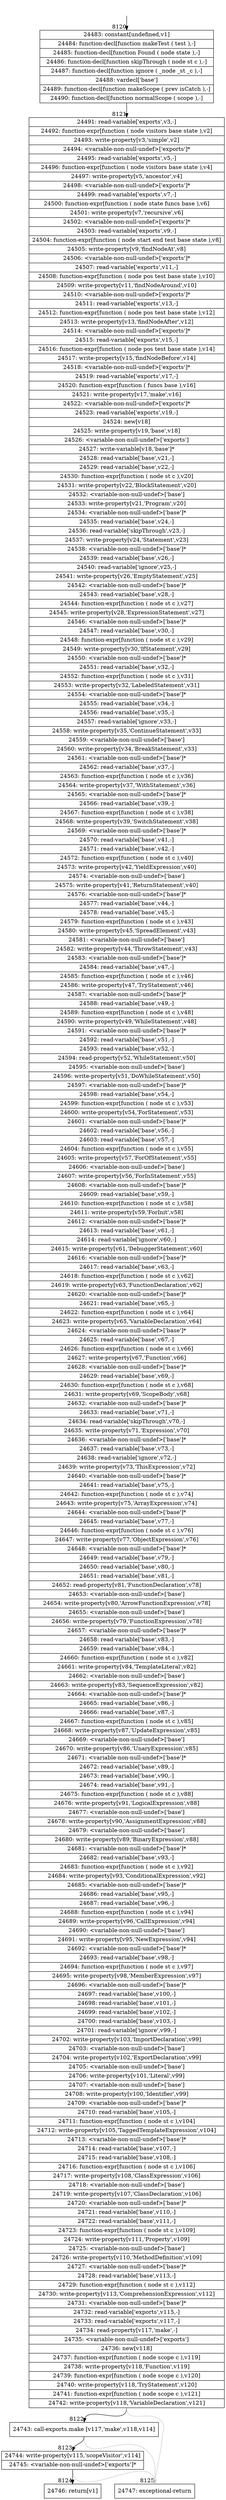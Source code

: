 digraph {
rankdir="TD"
BB_entry401[shape=none,label=""];
BB_entry401 -> BB8120 [tailport=s, headport=n, headlabel="    8120"]
BB8120 [shape=record label="{24483: constant[undefined,v1]|24484: function-decl[function makeTest ( test ),-]|24485: function-decl[function Found ( node state ),-]|24486: function-decl[function skipThrough ( node st c ),-]|24487: function-decl[function ignore ( _node _st _c ),-]|24488: vardecl['base']|24489: function-decl[function makeScope ( prev isCatch ),-]|24490: function-decl[function normalScope ( scope ),-]}" ] 
BB8120 -> BB8121 [tailport=s, headport=n, headlabel="      8121"]
BB8121 [shape=record label="{24491: read-variable['exports',v3,-]|24492: function-expr[function ( node visitors base state ),v2]|24493: write-property[v3,'simple',v2]|24494: \<variable-non-null-undef\>['exports']*|24495: read-variable['exports',v5,-]|24496: function-expr[function ( node visitors base state ),v4]|24497: write-property[v5,'ancestor',v4]|24498: \<variable-non-null-undef\>['exports']*|24499: read-variable['exports',v7,-]|24500: function-expr[function ( node state funcs base ),v6]|24501: write-property[v7,'recursive',v6]|24502: \<variable-non-null-undef\>['exports']*|24503: read-variable['exports',v9,-]|24504: function-expr[function ( node start end test base state ),v8]|24505: write-property[v9,'findNodeAt',v8]|24506: \<variable-non-null-undef\>['exports']*|24507: read-variable['exports',v11,-]|24508: function-expr[function ( node pos test base state ),v10]|24509: write-property[v11,'findNodeAround',v10]|24510: \<variable-non-null-undef\>['exports']*|24511: read-variable['exports',v13,-]|24512: function-expr[function ( node pos test base state ),v12]|24513: write-property[v13,'findNodeAfter',v12]|24514: \<variable-non-null-undef\>['exports']*|24515: read-variable['exports',v15,-]|24516: function-expr[function ( node pos test base state ),v14]|24517: write-property[v15,'findNodeBefore',v14]|24518: \<variable-non-null-undef\>['exports']*|24519: read-variable['exports',v17,-]|24520: function-expr[function ( funcs base ),v16]|24521: write-property[v17,'make',v16]|24522: \<variable-non-null-undef\>['exports']*|24523: read-variable['exports',v19,-]|24524: new[v18]|24525: write-property[v19,'base',v18]|24526: \<variable-non-null-undef\>['exports']|24527: write-variable[v18,'base']*|24528: read-variable['base',v21,-]|24529: read-variable['base',v22,-]|24530: function-expr[function ( node st c ),v20]|24531: write-property[v22,'BlockStatement',v20]|24532: \<variable-non-null-undef\>['base']|24533: write-property[v21,'Program',v20]|24534: \<variable-non-null-undef\>['base']*|24535: read-variable['base',v24,-]|24536: read-variable['skipThrough',v23,-]|24537: write-property[v24,'Statement',v23]|24538: \<variable-non-null-undef\>['base']*|24539: read-variable['base',v26,-]|24540: read-variable['ignore',v25,-]|24541: write-property[v26,'EmptyStatement',v25]|24542: \<variable-non-null-undef\>['base']*|24543: read-variable['base',v28,-]|24544: function-expr[function ( node st c ),v27]|24545: write-property[v28,'ExpressionStatement',v27]|24546: \<variable-non-null-undef\>['base']*|24547: read-variable['base',v30,-]|24548: function-expr[function ( node st c ),v29]|24549: write-property[v30,'IfStatement',v29]|24550: \<variable-non-null-undef\>['base']*|24551: read-variable['base',v32,-]|24552: function-expr[function ( node st c ),v31]|24553: write-property[v32,'LabeledStatement',v31]|24554: \<variable-non-null-undef\>['base']*|24555: read-variable['base',v34,-]|24556: read-variable['base',v35,-]|24557: read-variable['ignore',v33,-]|24558: write-property[v35,'ContinueStatement',v33]|24559: \<variable-non-null-undef\>['base']|24560: write-property[v34,'BreakStatement',v33]|24561: \<variable-non-null-undef\>['base']*|24562: read-variable['base',v37,-]|24563: function-expr[function ( node st c ),v36]|24564: write-property[v37,'WithStatement',v36]|24565: \<variable-non-null-undef\>['base']*|24566: read-variable['base',v39,-]|24567: function-expr[function ( node st c ),v38]|24568: write-property[v39,'SwitchStatement',v38]|24569: \<variable-non-null-undef\>['base']*|24570: read-variable['base',v41,-]|24571: read-variable['base',v42,-]|24572: function-expr[function ( node st c ),v40]|24573: write-property[v42,'YieldExpression',v40]|24574: \<variable-non-null-undef\>['base']|24575: write-property[v41,'ReturnStatement',v40]|24576: \<variable-non-null-undef\>['base']*|24577: read-variable['base',v44,-]|24578: read-variable['base',v45,-]|24579: function-expr[function ( node st c ),v43]|24580: write-property[v45,'SpreadElement',v43]|24581: \<variable-non-null-undef\>['base']|24582: write-property[v44,'ThrowStatement',v43]|24583: \<variable-non-null-undef\>['base']*|24584: read-variable['base',v47,-]|24585: function-expr[function ( node st c ),v46]|24586: write-property[v47,'TryStatement',v46]|24587: \<variable-non-null-undef\>['base']*|24588: read-variable['base',v49,-]|24589: function-expr[function ( node st c ),v48]|24590: write-property[v49,'WhileStatement',v48]|24591: \<variable-non-null-undef\>['base']*|24592: read-variable['base',v51,-]|24593: read-variable['base',v52,-]|24594: read-property[v52,'WhileStatement',v50]|24595: \<variable-non-null-undef\>['base']|24596: write-property[v51,'DoWhileStatement',v50]|24597: \<variable-non-null-undef\>['base']*|24598: read-variable['base',v54,-]|24599: function-expr[function ( node st c ),v53]|24600: write-property[v54,'ForStatement',v53]|24601: \<variable-non-null-undef\>['base']*|24602: read-variable['base',v56,-]|24603: read-variable['base',v57,-]|24604: function-expr[function ( node st c ),v55]|24605: write-property[v57,'ForOfStatement',v55]|24606: \<variable-non-null-undef\>['base']|24607: write-property[v56,'ForInStatement',v55]|24608: \<variable-non-null-undef\>['base']*|24609: read-variable['base',v59,-]|24610: function-expr[function ( node st c ),v58]|24611: write-property[v59,'ForInit',v58]|24612: \<variable-non-null-undef\>['base']*|24613: read-variable['base',v61,-]|24614: read-variable['ignore',v60,-]|24615: write-property[v61,'DebuggerStatement',v60]|24616: \<variable-non-null-undef\>['base']*|24617: read-variable['base',v63,-]|24618: function-expr[function ( node st c ),v62]|24619: write-property[v63,'FunctionDeclaration',v62]|24620: \<variable-non-null-undef\>['base']*|24621: read-variable['base',v65,-]|24622: function-expr[function ( node st c ),v64]|24623: write-property[v65,'VariableDeclaration',v64]|24624: \<variable-non-null-undef\>['base']*|24625: read-variable['base',v67,-]|24626: function-expr[function ( node st c ),v66]|24627: write-property[v67,'Function',v66]|24628: \<variable-non-null-undef\>['base']*|24629: read-variable['base',v69,-]|24630: function-expr[function ( node st c ),v68]|24631: write-property[v69,'ScopeBody',v68]|24632: \<variable-non-null-undef\>['base']*|24633: read-variable['base',v71,-]|24634: read-variable['skipThrough',v70,-]|24635: write-property[v71,'Expression',v70]|24636: \<variable-non-null-undef\>['base']*|24637: read-variable['base',v73,-]|24638: read-variable['ignore',v72,-]|24639: write-property[v73,'ThisExpression',v72]|24640: \<variable-non-null-undef\>['base']*|24641: read-variable['base',v75,-]|24642: function-expr[function ( node st c ),v74]|24643: write-property[v75,'ArrayExpression',v74]|24644: \<variable-non-null-undef\>['base']*|24645: read-variable['base',v77,-]|24646: function-expr[function ( node st c ),v76]|24647: write-property[v77,'ObjectExpression',v76]|24648: \<variable-non-null-undef\>['base']*|24649: read-variable['base',v79,-]|24650: read-variable['base',v80,-]|24651: read-variable['base',v81,-]|24652: read-property[v81,'FunctionDeclaration',v78]|24653: \<variable-non-null-undef\>['base']|24654: write-property[v80,'ArrowFunctionExpression',v78]|24655: \<variable-non-null-undef\>['base']|24656: write-property[v79,'FunctionExpression',v78]|24657: \<variable-non-null-undef\>['base']*|24658: read-variable['base',v83,-]|24659: read-variable['base',v84,-]|24660: function-expr[function ( node st c ),v82]|24661: write-property[v84,'TemplateLiteral',v82]|24662: \<variable-non-null-undef\>['base']|24663: write-property[v83,'SequenceExpression',v82]|24664: \<variable-non-null-undef\>['base']*|24665: read-variable['base',v86,-]|24666: read-variable['base',v87,-]|24667: function-expr[function ( node st c ),v85]|24668: write-property[v87,'UpdateExpression',v85]|24669: \<variable-non-null-undef\>['base']|24670: write-property[v86,'UnaryExpression',v85]|24671: \<variable-non-null-undef\>['base']*|24672: read-variable['base',v89,-]|24673: read-variable['base',v90,-]|24674: read-variable['base',v91,-]|24675: function-expr[function ( node st c ),v88]|24676: write-property[v91,'LogicalExpression',v88]|24677: \<variable-non-null-undef\>['base']|24678: write-property[v90,'AssignmentExpression',v88]|24679: \<variable-non-null-undef\>['base']|24680: write-property[v89,'BinaryExpression',v88]|24681: \<variable-non-null-undef\>['base']*|24682: read-variable['base',v93,-]|24683: function-expr[function ( node st c ),v92]|24684: write-property[v93,'ConditionalExpression',v92]|24685: \<variable-non-null-undef\>['base']*|24686: read-variable['base',v95,-]|24687: read-variable['base',v96,-]|24688: function-expr[function ( node st c ),v94]|24689: write-property[v96,'CallExpression',v94]|24690: \<variable-non-null-undef\>['base']|24691: write-property[v95,'NewExpression',v94]|24692: \<variable-non-null-undef\>['base']*|24693: read-variable['base',v98,-]|24694: function-expr[function ( node st c ),v97]|24695: write-property[v98,'MemberExpression',v97]|24696: \<variable-non-null-undef\>['base']*|24697: read-variable['base',v100,-]|24698: read-variable['base',v101,-]|24699: read-variable['base',v102,-]|24700: read-variable['base',v103,-]|24701: read-variable['ignore',v99,-]|24702: write-property[v103,'ImportDeclaration',v99]|24703: \<variable-non-null-undef\>['base']|24704: write-property[v102,'ExportDeclaration',v99]|24705: \<variable-non-null-undef\>['base']|24706: write-property[v101,'Literal',v99]|24707: \<variable-non-null-undef\>['base']|24708: write-property[v100,'Identifier',v99]|24709: \<variable-non-null-undef\>['base']*|24710: read-variable['base',v105,-]|24711: function-expr[function ( node st c ),v104]|24712: write-property[v105,'TaggedTemplateExpression',v104]|24713: \<variable-non-null-undef\>['base']*|24714: read-variable['base',v107,-]|24715: read-variable['base',v108,-]|24716: function-expr[function ( node st c ),v106]|24717: write-property[v108,'ClassExpression',v106]|24718: \<variable-non-null-undef\>['base']|24719: write-property[v107,'ClassDeclaration',v106]|24720: \<variable-non-null-undef\>['base']*|24721: read-variable['base',v110,-]|24722: read-variable['base',v111,-]|24723: function-expr[function ( node st c ),v109]|24724: write-property[v111,'Property',v109]|24725: \<variable-non-null-undef\>['base']|24726: write-property[v110,'MethodDefinition',v109]|24727: \<variable-non-null-undef\>['base']*|24728: read-variable['base',v113,-]|24729: function-expr[function ( node st c ),v112]|24730: write-property[v113,'ComprehensionExpression',v112]|24731: \<variable-non-null-undef\>['base']*|24732: read-variable['exports',v115,-]|24733: read-variable['exports',v117,-]|24734: read-property[v117,'make',-]|24735: \<variable-non-null-undef\>['exports']|24736: new[v118]|24737: function-expr[function ( node scope c ),v119]|24738: write-property[v118,'Function',v119]|24739: function-expr[function ( node scope c ),v120]|24740: write-property[v118,'TryStatement',v120]|24741: function-expr[function ( node scope c ),v121]|24742: write-property[v118,'VariableDeclaration',v121]}" ] 
BB8121 -> BB8122 [tailport=s, headport=n, headlabel="      8122"]
BB8121 -> BB8125 [tailport=s, headport=n, color=gray, headlabel="      8125"]
BB8122 [shape=record label="{24743: call-exports.make [v117,'make',v118,v114]}" ] 
BB8122 -> BB8123 [tailport=s, headport=n, headlabel="      8123"]
BB8122 -> BB8125 [tailport=s, headport=n, color=gray]
BB8123 [shape=record label="{24744: write-property[v115,'scopeVisitor',v114]|24745: \<variable-non-null-undef\>['exports']*}" ] 
BB8123 -> BB8124 [tailport=s, headport=n, headlabel="      8124"]
BB8123 -> BB8125 [tailport=s, headport=n, color=gray]
BB8124 [shape=record label="{24746: return[v1]}" ] 
BB8125 [shape=record label="{24747: exceptional-return}" ] 
//#$~ 7457
}
